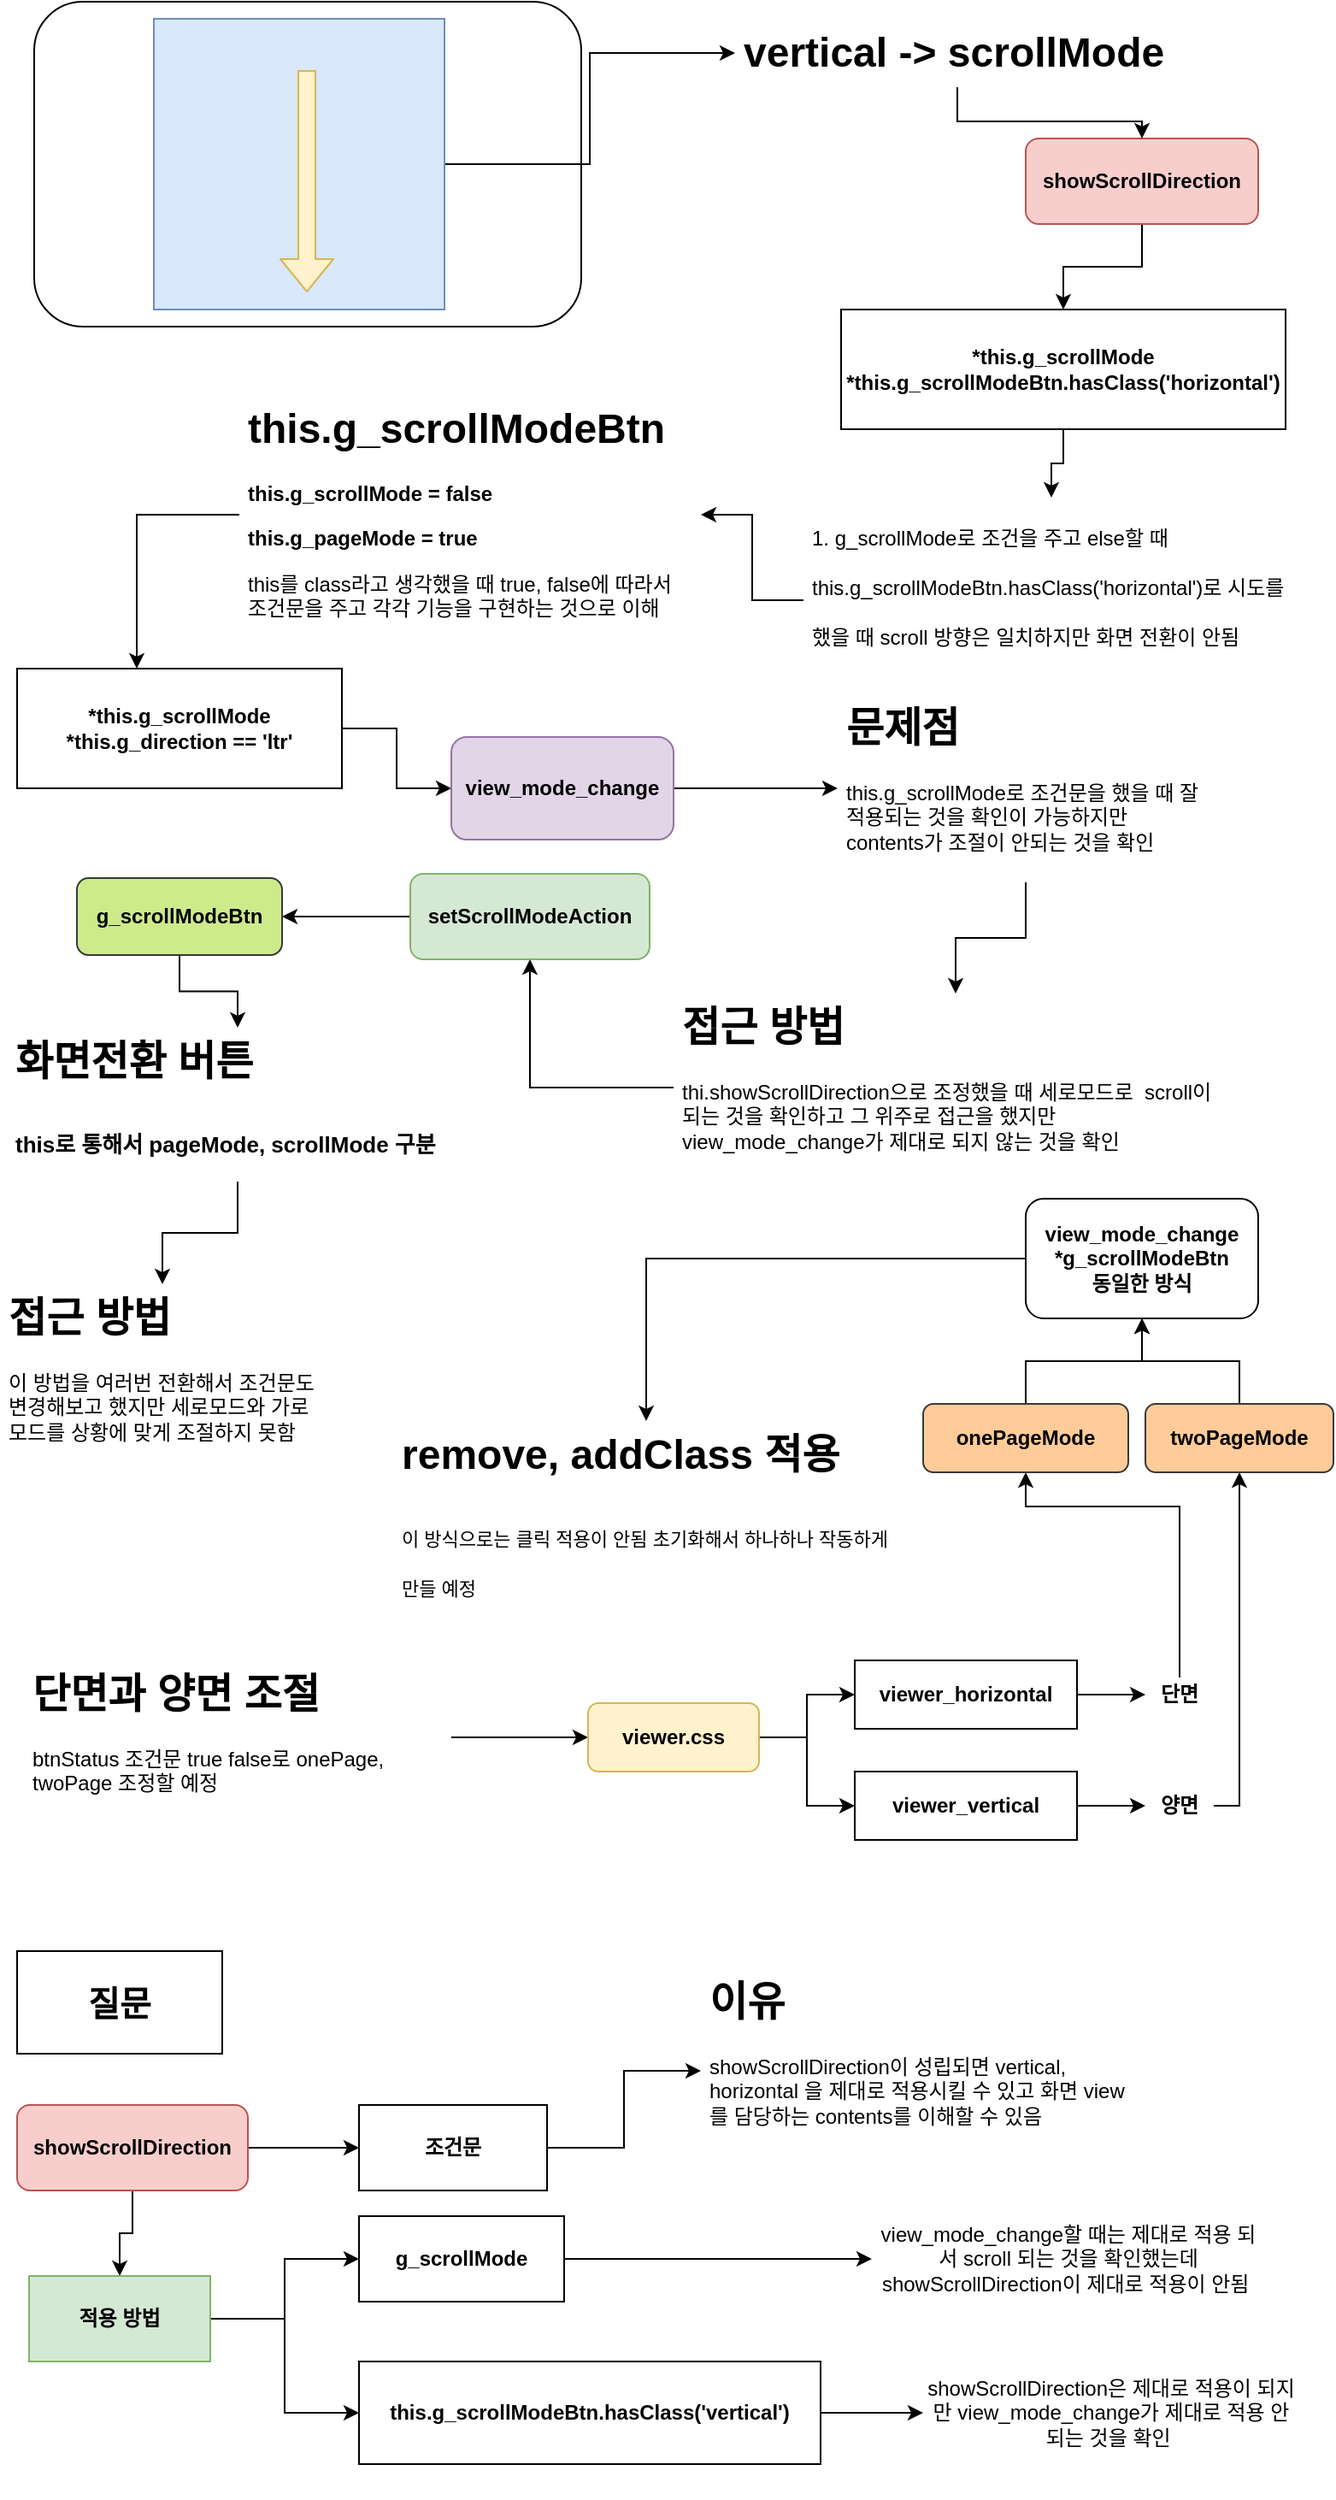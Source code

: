 <mxfile version="14.7.7" type="github">
  <diagram id="tSWVm6HiRhOxKwbYRqY0" name="Page-1">
    <mxGraphModel dx="1038" dy="547" grid="1" gridSize="10" guides="1" tooltips="1" connect="1" arrows="1" fold="1" page="1" pageScale="1" pageWidth="827" pageHeight="1169" math="0" shadow="0">
      <root>
        <mxCell id="0" />
        <mxCell id="1" parent="0" />
        <mxCell id="jwl9jESfJASTOGsGgfPj-1" value="" style="rounded=1;whiteSpace=wrap;html=1;" parent="1" vertex="1">
          <mxGeometry x="40" y="50" width="320" height="190" as="geometry" />
        </mxCell>
        <mxCell id="yPCP5B7cBlBc1tXpspPK-1" style="edgeStyle=orthogonalEdgeStyle;rounded=0;orthogonalLoop=1;jettySize=auto;html=1;entryX=0;entryY=0.5;entryDx=0;entryDy=0;" parent="1" source="jwl9jESfJASTOGsGgfPj-2" target="jwl9jESfJASTOGsGgfPj-7" edge="1">
          <mxGeometry relative="1" as="geometry" />
        </mxCell>
        <mxCell id="jwl9jESfJASTOGsGgfPj-2" value="" style="rounded=0;whiteSpace=wrap;html=1;fillColor=#dae8fc;strokeColor=#6c8ebf;" parent="1" vertex="1">
          <mxGeometry x="110" y="60" width="170" height="170" as="geometry" />
        </mxCell>
        <mxCell id="jwl9jESfJASTOGsGgfPj-3" value="" style="shape=flexArrow;endArrow=classic;html=1;fillColor=#fff2cc;strokeColor=#d6b656;" parent="1" edge="1">
          <mxGeometry width="50" height="50" relative="1" as="geometry">
            <mxPoint x="199.5" y="90" as="sourcePoint" />
            <mxPoint x="199.5" y="220" as="targetPoint" />
          </mxGeometry>
        </mxCell>
        <mxCell id="yPCP5B7cBlBc1tXpspPK-7" style="edgeStyle=orthogonalEdgeStyle;rounded=0;orthogonalLoop=1;jettySize=auto;html=1;entryX=0.5;entryY=0;entryDx=0;entryDy=0;" parent="1" source="jwl9jESfJASTOGsGgfPj-5" target="yPCP5B7cBlBc1tXpspPK-6" edge="1">
          <mxGeometry relative="1" as="geometry" />
        </mxCell>
        <mxCell id="jwl9jESfJASTOGsGgfPj-5" value="&lt;b&gt;showScrollDirection&lt;/b&gt;" style="rounded=1;whiteSpace=wrap;html=1;fillColor=#f8cecc;strokeColor=#b85450;" parent="1" vertex="1">
          <mxGeometry x="620" y="130" width="136" height="50" as="geometry" />
        </mxCell>
        <mxCell id="yPCP5B7cBlBc1tXpspPK-4" style="edgeStyle=orthogonalEdgeStyle;rounded=0;orthogonalLoop=1;jettySize=auto;html=1;entryX=0.5;entryY=0;entryDx=0;entryDy=0;" parent="1" source="jwl9jESfJASTOGsGgfPj-7" target="jwl9jESfJASTOGsGgfPj-5" edge="1">
          <mxGeometry relative="1" as="geometry" />
        </mxCell>
        <mxCell id="jwl9jESfJASTOGsGgfPj-7" value="&lt;h1&gt;&lt;span&gt;vertical -&amp;gt; scrollMode&lt;/span&gt;&lt;/h1&gt;" style="text;html=1;strokeColor=none;fillColor=none;spacing=5;spacingTop=-20;whiteSpace=wrap;overflow=hidden;rounded=0;" parent="1" vertex="1">
          <mxGeometry x="450" y="60" width="260" height="40" as="geometry" />
        </mxCell>
        <mxCell id="yPCP5B7cBlBc1tXpspPK-11" style="edgeStyle=orthogonalEdgeStyle;rounded=0;orthogonalLoop=1;jettySize=auto;html=1;entryX=1;entryY=0.5;entryDx=0;entryDy=0;" parent="1" source="yPCP5B7cBlBc1tXpspPK-3" target="yPCP5B7cBlBc1tXpspPK-9" edge="1">
          <mxGeometry relative="1" as="geometry" />
        </mxCell>
        <mxCell id="yPCP5B7cBlBc1tXpspPK-3" value="&lt;h1&gt;&lt;span style=&quot;font-size: 12px ; font-weight: 400&quot;&gt;1. g_scrollMode로 조건을 주고 else할 때 this.g_scrollModeBtn.hasClass(&#39;horizontal&#39;)로 시도를 했을 때 scroll 방향은 일치하지만 화면 전환이 안됨&amp;nbsp;&lt;/span&gt;&lt;/h1&gt;" style="text;html=1;strokeColor=none;fillColor=none;spacing=5;spacingTop=-20;whiteSpace=wrap;overflow=hidden;rounded=0;" parent="1" vertex="1">
          <mxGeometry x="490" y="340" width="290" height="120" as="geometry" />
        </mxCell>
        <mxCell id="yPCP5B7cBlBc1tXpspPK-5" style="edgeStyle=orthogonalEdgeStyle;rounded=0;orthogonalLoop=1;jettySize=auto;html=1;exitX=0.5;exitY=1;exitDx=0;exitDy=0;" parent="1" source="jwl9jESfJASTOGsGgfPj-5" target="jwl9jESfJASTOGsGgfPj-5" edge="1">
          <mxGeometry relative="1" as="geometry" />
        </mxCell>
        <mxCell id="yPCP5B7cBlBc1tXpspPK-8" style="edgeStyle=orthogonalEdgeStyle;rounded=0;orthogonalLoop=1;jettySize=auto;html=1;entryX=0.5;entryY=0;entryDx=0;entryDy=0;" parent="1" source="yPCP5B7cBlBc1tXpspPK-6" target="yPCP5B7cBlBc1tXpspPK-3" edge="1">
          <mxGeometry relative="1" as="geometry" />
        </mxCell>
        <mxCell id="yPCP5B7cBlBc1tXpspPK-6" value="&lt;b&gt;*this.g_scrollMode&lt;br&gt;*this.g_scrollModeBtn.hasClass(&#39;horizontal&#39;)&lt;/b&gt;" style="rounded=0;whiteSpace=wrap;html=1;" parent="1" vertex="1">
          <mxGeometry x="512" y="230" width="260" height="70" as="geometry" />
        </mxCell>
        <mxCell id="yPCP5B7cBlBc1tXpspPK-16" style="edgeStyle=orthogonalEdgeStyle;rounded=0;orthogonalLoop=1;jettySize=auto;html=1;" parent="1" source="yPCP5B7cBlBc1tXpspPK-9" target="yPCP5B7cBlBc1tXpspPK-12" edge="1">
          <mxGeometry relative="1" as="geometry">
            <Array as="points">
              <mxPoint x="100" y="350" />
            </Array>
          </mxGeometry>
        </mxCell>
        <mxCell id="yPCP5B7cBlBc1tXpspPK-9" value="&lt;h1&gt;this.g_scrollModeBtn&lt;/h1&gt;&lt;p&gt;&lt;b&gt;this.g_scrollMode = false&lt;/b&gt;&lt;/p&gt;&lt;p&gt;&lt;b&gt;this.g_pageMode = true&amp;nbsp;&lt;/b&gt;&lt;/p&gt;&lt;p&gt;this를 class라고 생각했을 때 true, false에 따라서 조건문을 주고 각각 기능을 구현하는 것으로 이해&lt;/p&gt;" style="text;html=1;strokeColor=none;fillColor=none;spacing=5;spacingTop=-20;whiteSpace=wrap;overflow=hidden;rounded=0;" parent="1" vertex="1">
          <mxGeometry x="160" y="280" width="270" height="140" as="geometry" />
        </mxCell>
        <mxCell id="4aavXAtbLAsdFWmjOT5o-2" style="edgeStyle=orthogonalEdgeStyle;rounded=0;orthogonalLoop=1;jettySize=auto;html=1;entryX=0;entryY=0.5;entryDx=0;entryDy=0;" parent="1" source="yPCP5B7cBlBc1tXpspPK-12" target="4aavXAtbLAsdFWmjOT5o-1" edge="1">
          <mxGeometry relative="1" as="geometry" />
        </mxCell>
        <mxCell id="yPCP5B7cBlBc1tXpspPK-12" value="&lt;b&gt;*this.g_scrollMode&lt;br&gt;*this.g_direction == &#39;ltr&#39;&lt;/b&gt;" style="rounded=0;whiteSpace=wrap;html=1;" parent="1" vertex="1">
          <mxGeometry x="30" y="440" width="190" height="70" as="geometry" />
        </mxCell>
        <mxCell id="4aavXAtbLAsdFWmjOT5o-4" style="edgeStyle=orthogonalEdgeStyle;rounded=0;orthogonalLoop=1;jettySize=auto;html=1;entryX=0;entryY=0.5;entryDx=0;entryDy=0;" parent="1" source="4aavXAtbLAsdFWmjOT5o-1" target="4aavXAtbLAsdFWmjOT5o-3" edge="1">
          <mxGeometry relative="1" as="geometry" />
        </mxCell>
        <mxCell id="4aavXAtbLAsdFWmjOT5o-1" value="&lt;b&gt;view_mode_change&lt;/b&gt;" style="rounded=1;whiteSpace=wrap;html=1;fillColor=#e1d5e7;strokeColor=#9673a6;" parent="1" vertex="1">
          <mxGeometry x="284" y="480" width="130" height="60" as="geometry" />
        </mxCell>
        <mxCell id="4aavXAtbLAsdFWmjOT5o-6" style="edgeStyle=orthogonalEdgeStyle;rounded=0;orthogonalLoop=1;jettySize=auto;html=1;entryX=0.5;entryY=0;entryDx=0;entryDy=0;" parent="1" source="4aavXAtbLAsdFWmjOT5o-3" target="4aavXAtbLAsdFWmjOT5o-5" edge="1">
          <mxGeometry relative="1" as="geometry" />
        </mxCell>
        <mxCell id="4aavXAtbLAsdFWmjOT5o-3" value="&lt;h1&gt;문제점&lt;/h1&gt;&lt;p&gt;this.g_scrollMode로 조건문을 했을 때 잘적용되는 것을 확인이 가능하지만 contents가 조절이 안되는 것을 확인&amp;nbsp;&lt;/p&gt;" style="text;html=1;strokeColor=none;fillColor=none;spacing=5;spacingTop=-20;whiteSpace=wrap;overflow=hidden;rounded=0;" parent="1" vertex="1">
          <mxGeometry x="510" y="455" width="220" height="110" as="geometry" />
        </mxCell>
        <mxCell id="4aavXAtbLAsdFWmjOT5o-9" style="edgeStyle=orthogonalEdgeStyle;rounded=0;orthogonalLoop=1;jettySize=auto;html=1;" parent="1" source="4aavXAtbLAsdFWmjOT5o-5" target="4aavXAtbLAsdFWmjOT5o-7" edge="1">
          <mxGeometry relative="1" as="geometry" />
        </mxCell>
        <mxCell id="4aavXAtbLAsdFWmjOT5o-5" value="&lt;h1&gt;접근 방법&lt;/h1&gt;&lt;p&gt;thi.showScrollDirection으로 조정했을 때 세로모드로&amp;nbsp; scroll이 되는 것을 확인하고 그 위주로 접근을 했지만 view_mode_change가 제대로 되지 않는 것을 확인&lt;/p&gt;" style="text;html=1;strokeColor=none;fillColor=none;spacing=5;spacingTop=-20;whiteSpace=wrap;overflow=hidden;rounded=0;" parent="1" vertex="1">
          <mxGeometry x="414" y="630" width="330" height="110" as="geometry" />
        </mxCell>
        <mxCell id="4aavXAtbLAsdFWmjOT5o-11" style="edgeStyle=orthogonalEdgeStyle;rounded=0;orthogonalLoop=1;jettySize=auto;html=1;" parent="1" source="4aavXAtbLAsdFWmjOT5o-7" target="4aavXAtbLAsdFWmjOT5o-10" edge="1">
          <mxGeometry relative="1" as="geometry" />
        </mxCell>
        <mxCell id="4aavXAtbLAsdFWmjOT5o-7" value="&lt;b&gt;setScrollModeAction&lt;/b&gt;" style="rounded=1;whiteSpace=wrap;html=1;fillColor=#d5e8d4;strokeColor=#82b366;" parent="1" vertex="1">
          <mxGeometry x="260" y="560" width="140" height="50" as="geometry" />
        </mxCell>
        <mxCell id="4aavXAtbLAsdFWmjOT5o-17" style="edgeStyle=orthogonalEdgeStyle;rounded=0;orthogonalLoop=1;jettySize=auto;html=1;" parent="1" source="4aavXAtbLAsdFWmjOT5o-8" target="4aavXAtbLAsdFWmjOT5o-16" edge="1">
          <mxGeometry relative="1" as="geometry" />
        </mxCell>
        <mxCell id="4aavXAtbLAsdFWmjOT5o-8" value="&lt;h1&gt;단면과 양면 조절&amp;nbsp;&lt;/h1&gt;&lt;p&gt;btnStatus 조건문 true false로 onePage, twoPage 조정할 예정&amp;nbsp;&lt;/p&gt;" style="text;html=1;strokeColor=none;fillColor=none;spacing=5;spacingTop=-20;whiteSpace=wrap;overflow=hidden;rounded=0;" parent="1" vertex="1">
          <mxGeometry x="34" y="1020" width="250" height="90" as="geometry" />
        </mxCell>
        <mxCell id="4aavXAtbLAsdFWmjOT5o-13" style="edgeStyle=orthogonalEdgeStyle;rounded=0;orthogonalLoop=1;jettySize=auto;html=1;entryX=0.5;entryY=0;entryDx=0;entryDy=0;" parent="1" source="4aavXAtbLAsdFWmjOT5o-10" target="4aavXAtbLAsdFWmjOT5o-12" edge="1">
          <mxGeometry relative="1" as="geometry">
            <mxPoint x="160" y="748" as="targetPoint" />
          </mxGeometry>
        </mxCell>
        <mxCell id="4aavXAtbLAsdFWmjOT5o-10" value="&lt;b&gt;g_scrollModeBtn&lt;/b&gt;" style="rounded=1;whiteSpace=wrap;html=1;fillColor=#cdeb8b;strokeColor=#36393d;" parent="1" vertex="1">
          <mxGeometry x="65" y="562.5" width="120" height="45" as="geometry" />
        </mxCell>
        <mxCell id="4aavXAtbLAsdFWmjOT5o-15" style="edgeStyle=orthogonalEdgeStyle;rounded=0;orthogonalLoop=1;jettySize=auto;html=1;entryX=0.5;entryY=0;entryDx=0;entryDy=0;" parent="1" source="4aavXAtbLAsdFWmjOT5o-12" target="4aavXAtbLAsdFWmjOT5o-14" edge="1">
          <mxGeometry relative="1" as="geometry" />
        </mxCell>
        <mxCell id="4aavXAtbLAsdFWmjOT5o-12" value="&lt;h1&gt;&lt;span&gt;화면전환 버튼&amp;nbsp;&lt;/span&gt;&lt;/h1&gt;&lt;h1&gt;&lt;span style=&quot;font-size: 13px&quot;&gt;this로 통해서 pageMode, scrollMode 구분&lt;/span&gt;&lt;/h1&gt;" style="text;html=1;strokeColor=none;fillColor=none;spacing=5;spacingTop=-20;whiteSpace=wrap;overflow=hidden;rounded=0;" parent="1" vertex="1">
          <mxGeometry x="24" y="650" width="270" height="90" as="geometry" />
        </mxCell>
        <mxCell id="4aavXAtbLAsdFWmjOT5o-14" value="&lt;h1&gt;접근 방법&lt;/h1&gt;&lt;p&gt;이 방법을 여러번 전환해서 조건문도 변경해보고 했지만 세로모드와 가로모드를 상황에 맞게 조절하지 못함&amp;nbsp;&lt;/p&gt;" style="text;html=1;strokeColor=none;fillColor=none;spacing=5;spacingTop=-20;whiteSpace=wrap;overflow=hidden;rounded=0;" parent="1" vertex="1">
          <mxGeometry x="20" y="800" width="190" height="120" as="geometry" />
        </mxCell>
        <mxCell id="4aavXAtbLAsdFWmjOT5o-20" style="edgeStyle=orthogonalEdgeStyle;rounded=0;orthogonalLoop=1;jettySize=auto;html=1;entryX=0;entryY=0.5;entryDx=0;entryDy=0;" parent="1" source="4aavXAtbLAsdFWmjOT5o-16" target="4aavXAtbLAsdFWmjOT5o-18" edge="1">
          <mxGeometry relative="1" as="geometry" />
        </mxCell>
        <mxCell id="4aavXAtbLAsdFWmjOT5o-21" style="edgeStyle=orthogonalEdgeStyle;rounded=0;orthogonalLoop=1;jettySize=auto;html=1;entryX=0;entryY=0.5;entryDx=0;entryDy=0;" parent="1" source="4aavXAtbLAsdFWmjOT5o-16" target="4aavXAtbLAsdFWmjOT5o-19" edge="1">
          <mxGeometry relative="1" as="geometry" />
        </mxCell>
        <mxCell id="4aavXAtbLAsdFWmjOT5o-16" value="&lt;b&gt;viewer.css&lt;/b&gt;" style="rounded=1;whiteSpace=wrap;html=1;fillColor=#fff2cc;strokeColor=#d6b656;" parent="1" vertex="1">
          <mxGeometry x="364" y="1045" width="100" height="40" as="geometry" />
        </mxCell>
        <mxCell id="4aavXAtbLAsdFWmjOT5o-23" style="edgeStyle=orthogonalEdgeStyle;rounded=0;orthogonalLoop=1;jettySize=auto;html=1;" parent="1" source="4aavXAtbLAsdFWmjOT5o-18" target="4aavXAtbLAsdFWmjOT5o-22" edge="1">
          <mxGeometry relative="1" as="geometry" />
        </mxCell>
        <mxCell id="4aavXAtbLAsdFWmjOT5o-18" value="&lt;b&gt;viewer_horizontal&lt;/b&gt;" style="rounded=0;whiteSpace=wrap;html=1;" parent="1" vertex="1">
          <mxGeometry x="520" y="1020" width="130" height="40" as="geometry" />
        </mxCell>
        <mxCell id="4aavXAtbLAsdFWmjOT5o-25" style="edgeStyle=orthogonalEdgeStyle;rounded=0;orthogonalLoop=1;jettySize=auto;html=1;entryX=0;entryY=0.5;entryDx=0;entryDy=0;" parent="1" source="4aavXAtbLAsdFWmjOT5o-19" target="4aavXAtbLAsdFWmjOT5o-24" edge="1">
          <mxGeometry relative="1" as="geometry" />
        </mxCell>
        <mxCell id="4aavXAtbLAsdFWmjOT5o-19" value="&lt;b&gt;viewer_vertical&lt;/b&gt;" style="rounded=0;whiteSpace=wrap;html=1;" parent="1" vertex="1">
          <mxGeometry x="520" y="1085" width="130" height="40" as="geometry" />
        </mxCell>
        <mxCell id="4aavXAtbLAsdFWmjOT5o-27" style="edgeStyle=orthogonalEdgeStyle;rounded=0;orthogonalLoop=1;jettySize=auto;html=1;entryX=0.5;entryY=1;entryDx=0;entryDy=0;" parent="1" source="4aavXAtbLAsdFWmjOT5o-22" target="4aavXAtbLAsdFWmjOT5o-26" edge="1">
          <mxGeometry relative="1" as="geometry">
            <Array as="points">
              <mxPoint x="710" y="930" />
              <mxPoint x="620" y="930" />
            </Array>
          </mxGeometry>
        </mxCell>
        <mxCell id="4aavXAtbLAsdFWmjOT5o-22" value="&lt;b&gt;단면&lt;/b&gt;" style="text;html=1;strokeColor=none;fillColor=none;align=center;verticalAlign=middle;whiteSpace=wrap;rounded=0;" parent="1" vertex="1">
          <mxGeometry x="690" y="1030" width="40" height="20" as="geometry" />
        </mxCell>
        <mxCell id="4aavXAtbLAsdFWmjOT5o-29" style="edgeStyle=orthogonalEdgeStyle;rounded=0;orthogonalLoop=1;jettySize=auto;html=1;entryX=0.5;entryY=1;entryDx=0;entryDy=0;" parent="1" source="4aavXAtbLAsdFWmjOT5o-24" target="4aavXAtbLAsdFWmjOT5o-28" edge="1">
          <mxGeometry relative="1" as="geometry">
            <Array as="points">
              <mxPoint x="745" y="1105" />
            </Array>
          </mxGeometry>
        </mxCell>
        <mxCell id="4aavXAtbLAsdFWmjOT5o-24" value="&lt;b&gt;양면&lt;/b&gt;" style="text;html=1;strokeColor=none;fillColor=none;align=center;verticalAlign=middle;whiteSpace=wrap;rounded=0;" parent="1" vertex="1">
          <mxGeometry x="690" y="1095" width="40" height="20" as="geometry" />
        </mxCell>
        <mxCell id="HiM85KFWlcMgnXDzIakg-2" style="edgeStyle=orthogonalEdgeStyle;rounded=0;orthogonalLoop=1;jettySize=auto;html=1;entryX=0.5;entryY=1;entryDx=0;entryDy=0;" parent="1" source="4aavXAtbLAsdFWmjOT5o-26" target="HiM85KFWlcMgnXDzIakg-1" edge="1">
          <mxGeometry relative="1" as="geometry" />
        </mxCell>
        <mxCell id="4aavXAtbLAsdFWmjOT5o-26" value="&lt;b&gt;onePageMode&lt;/b&gt;" style="rounded=1;whiteSpace=wrap;html=1;fillColor=#ffcc99;strokeColor=#36393d;" parent="1" vertex="1">
          <mxGeometry x="560" y="870" width="120" height="40" as="geometry" />
        </mxCell>
        <mxCell id="HiM85KFWlcMgnXDzIakg-5" style="edgeStyle=orthogonalEdgeStyle;rounded=0;orthogonalLoop=1;jettySize=auto;html=1;" parent="1" source="4aavXAtbLAsdFWmjOT5o-28" target="HiM85KFWlcMgnXDzIakg-1" edge="1">
          <mxGeometry relative="1" as="geometry" />
        </mxCell>
        <mxCell id="4aavXAtbLAsdFWmjOT5o-28" value="&lt;b&gt;twoPageMode&lt;/b&gt;" style="rounded=1;whiteSpace=wrap;html=1;fillColor=#ffcc99;strokeColor=#36393d;" parent="1" vertex="1">
          <mxGeometry x="690" y="870" width="110" height="40" as="geometry" />
        </mxCell>
        <mxCell id="3ftroRjsD-d8ls3jPNTW-2" style="edgeStyle=orthogonalEdgeStyle;rounded=0;orthogonalLoop=1;jettySize=auto;html=1;" parent="1" source="HiM85KFWlcMgnXDzIakg-1" target="3ftroRjsD-d8ls3jPNTW-1" edge="1">
          <mxGeometry relative="1" as="geometry" />
        </mxCell>
        <mxCell id="HiM85KFWlcMgnXDzIakg-1" value="&lt;b&gt;view_mode_change&lt;br&gt;*g_scrollModeBtn&lt;br&gt;동일한 방식&lt;br&gt;&lt;/b&gt;" style="rounded=1;whiteSpace=wrap;html=1;" parent="1" vertex="1">
          <mxGeometry x="620" y="750" width="136" height="70" as="geometry" />
        </mxCell>
        <mxCell id="3ftroRjsD-d8ls3jPNTW-1" value="&lt;h1&gt;&lt;span&gt;remove, addClass 적용&amp;nbsp;&lt;/span&gt;&lt;/h1&gt;&lt;h1&gt;&lt;span style=&quot;font-weight: normal&quot;&gt;&lt;font style=&quot;font-size: 11px&quot;&gt;이 방식으로는 클릭 적용이 안됨 초기화해서 하나하나 작동하게 만들 예정&amp;nbsp;&lt;/font&gt;&lt;/span&gt;&lt;/h1&gt;" style="text;html=1;strokeColor=none;fillColor=none;spacing=5;spacingTop=-20;whiteSpace=wrap;overflow=hidden;rounded=0;" parent="1" vertex="1">
          <mxGeometry x="250" y="880" width="296" height="110" as="geometry" />
        </mxCell>
        <mxCell id="o3KbLi3ict4SETMWC2qV-2" value="&lt;font style=&quot;font-size: 20px&quot;&gt;&lt;b&gt;질문&lt;/b&gt;&lt;/font&gt;" style="rounded=0;whiteSpace=wrap;html=1;" vertex="1" parent="1">
          <mxGeometry x="30" y="1190" width="120" height="60" as="geometry" />
        </mxCell>
        <mxCell id="o3KbLi3ict4SETMWC2qV-6" style="edgeStyle=orthogonalEdgeStyle;rounded=0;orthogonalLoop=1;jettySize=auto;html=1;" edge="1" parent="1" source="o3KbLi3ict4SETMWC2qV-3" target="o3KbLi3ict4SETMWC2qV-5">
          <mxGeometry relative="1" as="geometry" />
        </mxCell>
        <mxCell id="o3KbLi3ict4SETMWC2qV-19" style="edgeStyle=orthogonalEdgeStyle;rounded=0;orthogonalLoop=1;jettySize=auto;html=1;entryX=0.5;entryY=0;entryDx=0;entryDy=0;" edge="1" parent="1" source="o3KbLi3ict4SETMWC2qV-3" target="o3KbLi3ict4SETMWC2qV-10">
          <mxGeometry relative="1" as="geometry" />
        </mxCell>
        <mxCell id="o3KbLi3ict4SETMWC2qV-3" value="&lt;b&gt;showScrollDirection&lt;/b&gt;" style="rounded=1;whiteSpace=wrap;html=1;fillColor=#f8cecc;strokeColor=#b85450;" vertex="1" parent="1">
          <mxGeometry x="30" y="1280" width="135" height="50" as="geometry" />
        </mxCell>
        <mxCell id="o3KbLi3ict4SETMWC2qV-13" style="edgeStyle=orthogonalEdgeStyle;rounded=0;orthogonalLoop=1;jettySize=auto;html=1;entryX=0;entryY=0.5;entryDx=0;entryDy=0;" edge="1" parent="1" source="o3KbLi3ict4SETMWC2qV-5" target="o3KbLi3ict4SETMWC2qV-7">
          <mxGeometry relative="1" as="geometry" />
        </mxCell>
        <mxCell id="o3KbLi3ict4SETMWC2qV-5" value="&lt;b&gt;조건문&lt;/b&gt;" style="rounded=0;whiteSpace=wrap;html=1;" vertex="1" parent="1">
          <mxGeometry x="230" y="1280" width="110" height="50" as="geometry" />
        </mxCell>
        <mxCell id="o3KbLi3ict4SETMWC2qV-7" value="&lt;h1&gt;이유&lt;/h1&gt;&lt;p&gt;showScrollDirection이 성립되면&amp;nbsp;&lt;span&gt;vertical, horizontal 을 제대로 적용시킬 수 있고 화면 view를 담당하는 contents를 이해할 수 있음&amp;nbsp;&lt;/span&gt;&lt;/p&gt;" style="text;html=1;strokeColor=none;fillColor=none;spacing=5;spacingTop=-20;whiteSpace=wrap;overflow=hidden;rounded=0;" vertex="1" parent="1">
          <mxGeometry x="430" y="1200" width="260" height="120" as="geometry" />
        </mxCell>
        <mxCell id="o3KbLi3ict4SETMWC2qV-18" style="edgeStyle=orthogonalEdgeStyle;rounded=0;orthogonalLoop=1;jettySize=auto;html=1;entryX=0;entryY=0.5;entryDx=0;entryDy=0;" edge="1" parent="1" source="o3KbLi3ict4SETMWC2qV-10" target="o3KbLi3ict4SETMWC2qV-11">
          <mxGeometry relative="1" as="geometry" />
        </mxCell>
        <mxCell id="o3KbLi3ict4SETMWC2qV-21" style="edgeStyle=orthogonalEdgeStyle;rounded=0;orthogonalLoop=1;jettySize=auto;html=1;entryX=0;entryY=0.5;entryDx=0;entryDy=0;" edge="1" parent="1" source="o3KbLi3ict4SETMWC2qV-10" target="o3KbLi3ict4SETMWC2qV-20">
          <mxGeometry relative="1" as="geometry" />
        </mxCell>
        <mxCell id="o3KbLi3ict4SETMWC2qV-10" value="&lt;b&gt;적용 방법&lt;/b&gt;" style="rounded=0;whiteSpace=wrap;html=1;fillColor=#d5e8d4;strokeColor=#82b366;" vertex="1" parent="1">
          <mxGeometry x="37" y="1380" width="106" height="50" as="geometry" />
        </mxCell>
        <mxCell id="o3KbLi3ict4SETMWC2qV-17" style="edgeStyle=orthogonalEdgeStyle;rounded=0;orthogonalLoop=1;jettySize=auto;html=1;" edge="1" parent="1" source="o3KbLi3ict4SETMWC2qV-11" target="o3KbLi3ict4SETMWC2qV-16">
          <mxGeometry relative="1" as="geometry" />
        </mxCell>
        <mxCell id="o3KbLi3ict4SETMWC2qV-11" value="&lt;b&gt;g_scrollMode&lt;/b&gt;" style="rounded=0;whiteSpace=wrap;html=1;" vertex="1" parent="1">
          <mxGeometry x="230" y="1345" width="120" height="50" as="geometry" />
        </mxCell>
        <mxCell id="o3KbLi3ict4SETMWC2qV-16" value="view_mode_change할 때는 제대로 적용 되서 scroll 되는 것을 확인했는데 showScrollDirection이 제대로 적용이 안됨&amp;nbsp;" style="text;html=1;strokeColor=none;fillColor=none;align=center;verticalAlign=middle;whiteSpace=wrap;rounded=0;" vertex="1" parent="1">
          <mxGeometry x="530" y="1337.5" width="230" height="65" as="geometry" />
        </mxCell>
        <mxCell id="o3KbLi3ict4SETMWC2qV-23" style="edgeStyle=orthogonalEdgeStyle;rounded=0;orthogonalLoop=1;jettySize=auto;html=1;entryX=0;entryY=0.5;entryDx=0;entryDy=0;" edge="1" parent="1" source="o3KbLi3ict4SETMWC2qV-20" target="o3KbLi3ict4SETMWC2qV-22">
          <mxGeometry relative="1" as="geometry" />
        </mxCell>
        <mxCell id="o3KbLi3ict4SETMWC2qV-20" value="&lt;b&gt;this.g_scrollModeBtn.hasClass(&#39;vertical&#39;)&lt;/b&gt;" style="rounded=0;whiteSpace=wrap;html=1;" vertex="1" parent="1">
          <mxGeometry x="230" y="1430" width="270" height="60" as="geometry" />
        </mxCell>
        <mxCell id="o3KbLi3ict4SETMWC2qV-22" value="showScrollDirection은 제대로 적용이 되지만 view_mode_change가 제대로 적용 안되는 것을 확인&amp;nbsp;" style="text;html=1;strokeColor=none;fillColor=none;align=center;verticalAlign=middle;whiteSpace=wrap;rounded=0;" vertex="1" parent="1">
          <mxGeometry x="560" y="1410" width="220" height="100" as="geometry" />
        </mxCell>
      </root>
    </mxGraphModel>
  </diagram>
</mxfile>
